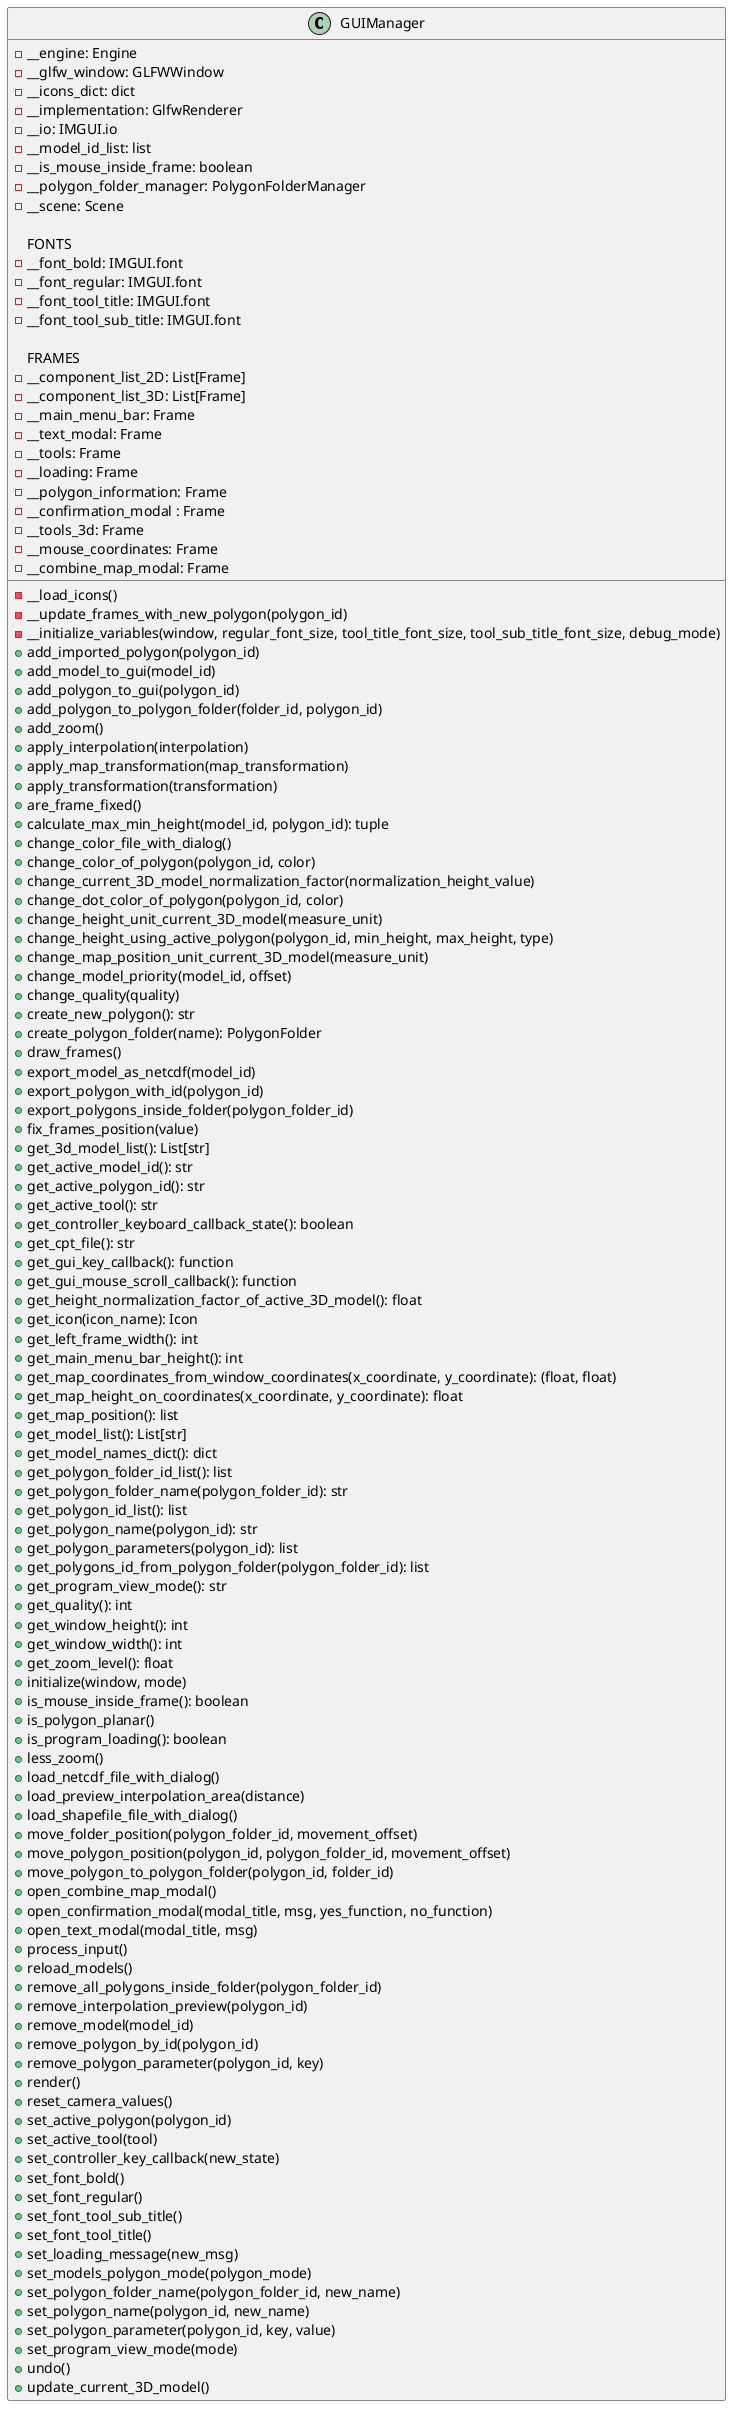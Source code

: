 @startuml
'https://plantuml.com/class-diagram
class GUIManager{
    - __engine: Engine
    - __glfw_window: GLFWWindow
    - __icons_dict: dict
    - __implementation: GlfwRenderer
    - __io: IMGUI.io
    - __model_id_list: list
    - __is_mouse_inside_frame: boolean
    - __polygon_folder_manager: PolygonFolderManager
    - __scene: Scene

    FONTS
    - __font_bold: IMGUI.font
    - __font_regular: IMGUI.font
    - __font_tool_title: IMGUI.font
    - __font_tool_sub_title: IMGUI.font

    FRAMES
    - __component_list_2D: List[Frame]
    - __component_list_3D: List[Frame]
    - __main_menu_bar: Frame
    - __text_modal: Frame
    - __tools: Frame
    - __loading: Frame
    - __polygon_information: Frame
    - __confirmation_modal : Frame
    - __tools_3d: Frame
    - __mouse_coordinates: Frame
    - __combine_map_modal: Frame

    - __load_icons()
    - __update_frames_with_new_polygon(polygon_id)
    - __initialize_variables(window, regular_font_size, tool_title_font_size, tool_sub_title_font_size, debug_mode)
    + add_imported_polygon(polygon_id)
    + add_model_to_gui(model_id)
    + add_polygon_to_gui(polygon_id)
    + add_polygon_to_polygon_folder(folder_id, polygon_id)
    + add_zoom()
    + apply_interpolation(interpolation)
    + apply_map_transformation(map_transformation)
    + apply_transformation(transformation)
    + are_frame_fixed()
    + calculate_max_min_height(model_id, polygon_id): tuple
    + change_color_file_with_dialog()
    + change_color_of_polygon(polygon_id, color)
    + change_current_3D_model_normalization_factor(normalization_height_value)
    + change_dot_color_of_polygon(polygon_id, color)
    + change_height_unit_current_3D_model(measure_unit)
    + change_height_using_active_polygon(polygon_id, min_height, max_height, type)
    + change_map_position_unit_current_3D_model(measure_unit)
    + change_model_priority(model_id, offset)
    + change_quality(quality)
    + create_new_polygon(): str
    + create_polygon_folder(name): PolygonFolder
    + draw_frames()
    + export_model_as_netcdf(model_id)
    + export_polygon_with_id(polygon_id)
    + export_polygons_inside_folder(polygon_folder_id)
    + fix_frames_position(value)
    + get_3d_model_list(): List[str]
    + get_active_model_id(): str
    + get_active_polygon_id(): str
    + get_active_tool(): str
    + get_controller_keyboard_callback_state(): boolean
    + get_cpt_file(): str
    + get_gui_key_callback(): function
    + get_gui_mouse_scroll_callback(): function
    + get_height_normalization_factor_of_active_3D_model(): float
    + get_icon(icon_name): Icon
    + get_left_frame_width(): int
    + get_main_menu_bar_height(): int
    + get_map_coordinates_from_window_coordinates(x_coordinate, y_coordinate): (float, float)
    + get_map_height_on_coordinates(x_coordinate, y_coordinate): float
    + get_map_position(): list
    + get_model_list(): List[str]
    + get_model_names_dict(): dict
    + get_polygon_folder_id_list(): list
    + get_polygon_folder_name(polygon_folder_id): str
    + get_polygon_id_list(): list
    + get_polygon_name(polygon_id): str
    + get_polygon_parameters(polygon_id): list
    + get_polygons_id_from_polygon_folder(polygon_folder_id): list
    + get_program_view_mode(): str
    + get_quality(): int
    + get_window_height(): int
    + get_window_width(): int
    + get_zoom_level(): float
    + initialize(window, mode)
    + is_mouse_inside_frame(): boolean
    + is_polygon_planar()
    + is_program_loading(): boolean
    + less_zoom()
    + load_netcdf_file_with_dialog()
    + load_preview_interpolation_area(distance)
    + load_shapefile_file_with_dialog()
    + move_folder_position(polygon_folder_id, movement_offset)
    + move_polygon_position(polygon_id, polygon_folder_id, movement_offset)
    + move_polygon_to_polygon_folder(polygon_id, folder_id)
    + open_combine_map_modal()
    + open_confirmation_modal(modal_title, msg, yes_function, no_function)
    + open_text_modal(modal_title, msg)
    + process_input()
    + reload_models()
    + remove_all_polygons_inside_folder(polygon_folder_id)
    + remove_interpolation_preview(polygon_id)
    + remove_model(model_id)
    + remove_polygon_by_id(polygon_id)
    + remove_polygon_parameter(polygon_id, key)
    + render()
    + reset_camera_values()
    + set_active_polygon(polygon_id)
    + set_active_tool(tool)
    + set_controller_key_callback(new_state)
    + set_font_bold()
    + set_font_regular()
    + set_font_tool_sub_title()
    + set_font_tool_title()
    + set_loading_message(new_msg)
    + set_models_polygon_mode(polygon_mode)
    + set_polygon_folder_name(polygon_folder_id, new_name)
    + set_polygon_name(polygon_id, new_name)
    + set_polygon_parameter(polygon_id, key, value)
    + set_program_view_mode(mode)
    + undo()
    + update_current_3D_model()
}
@enduml